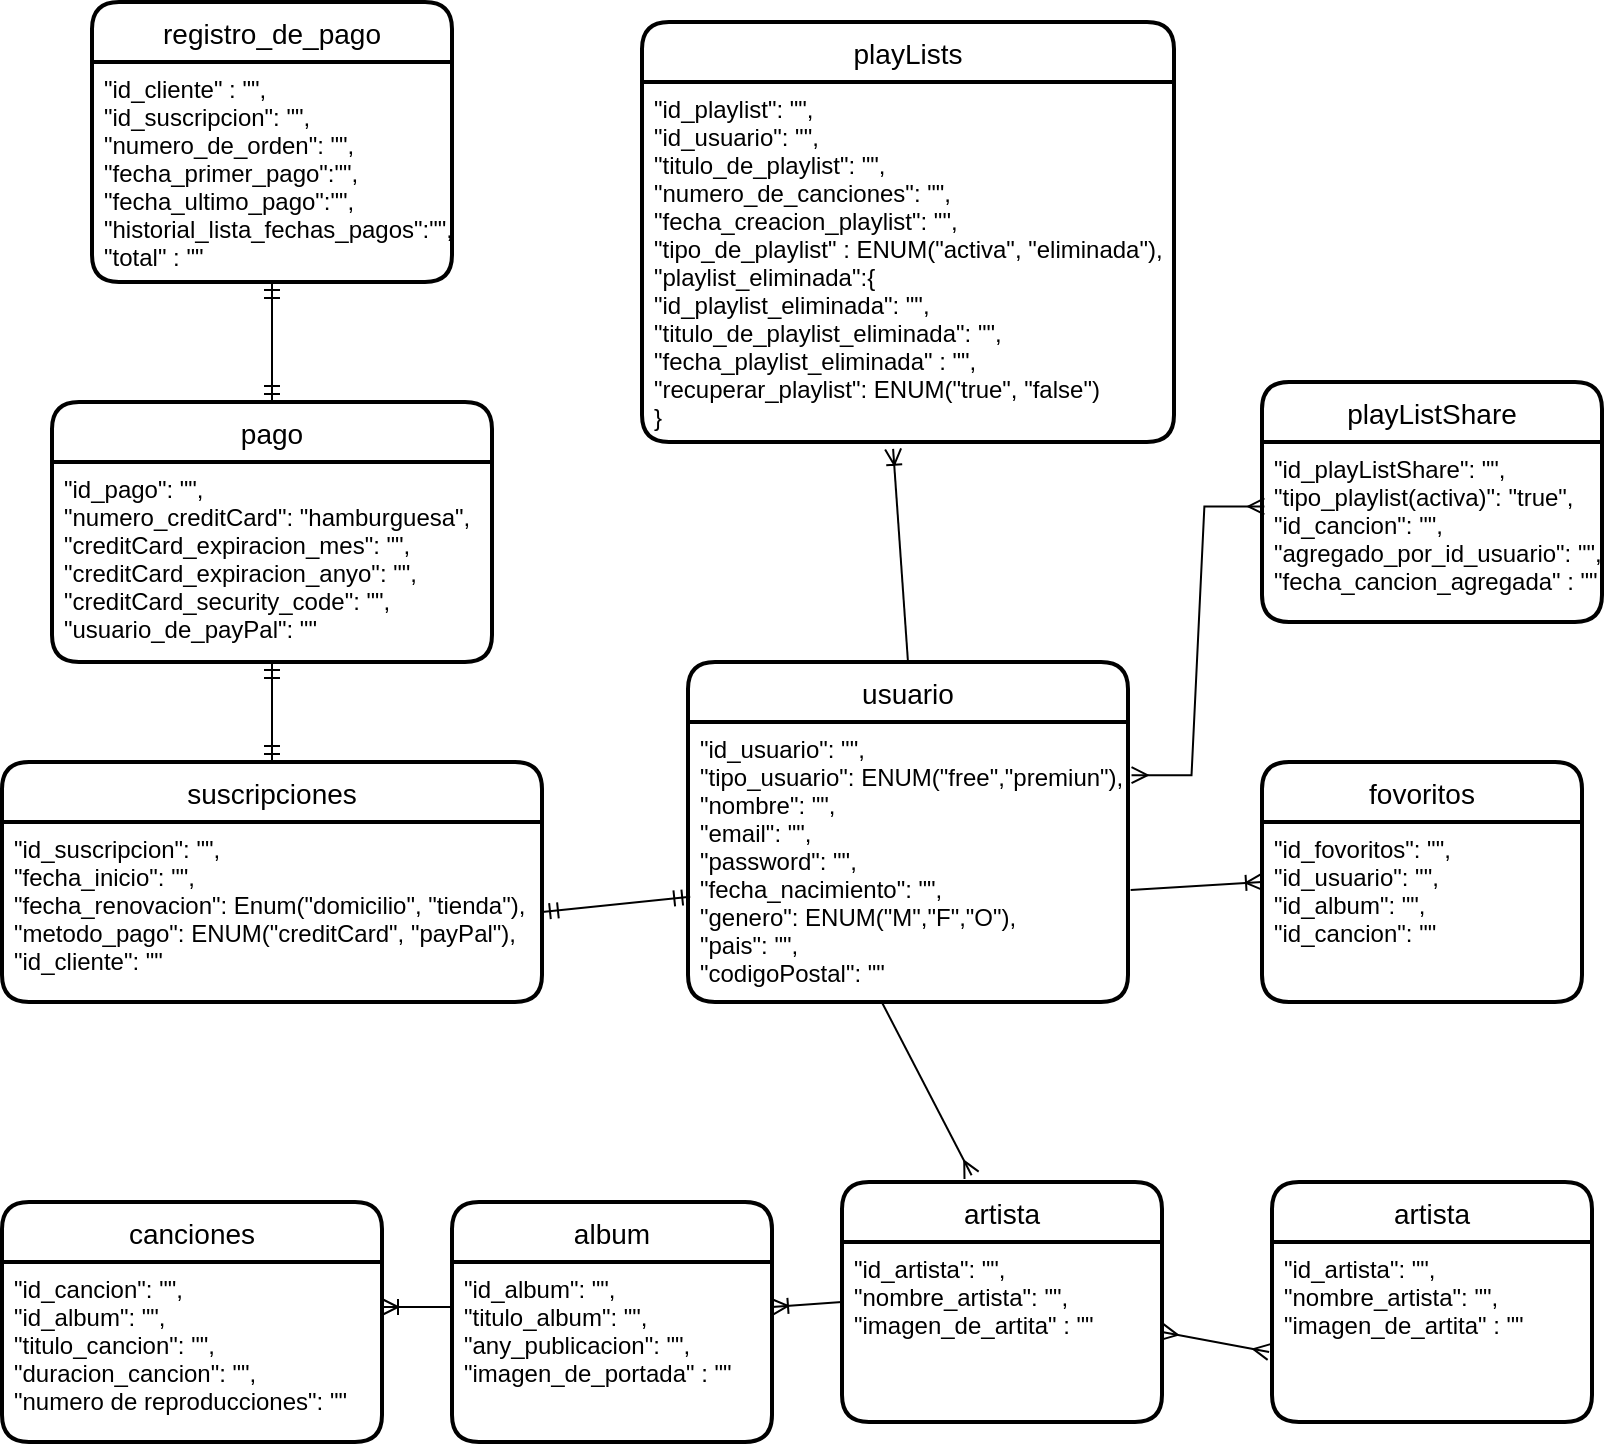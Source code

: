 <mxfile version="20.8.23" type="device"><diagram name="Página-1" id="F81lS2iAIFyvi0ztxPk1"><mxGraphModel dx="1050" dy="541" grid="1" gridSize="10" guides="1" tooltips="1" connect="1" arrows="1" fold="1" page="1" pageScale="1" pageWidth="827" pageHeight="1169" math="0" shadow="0"><root><mxCell id="0"/><mxCell id="1" parent="0"/><mxCell id="kR2FZ_5vele88Jw7MbvY-1" value="usuario" style="swimlane;childLayout=stackLayout;horizontal=1;startSize=30;horizontalStack=0;rounded=1;fontSize=14;fontStyle=0;strokeWidth=2;resizeParent=0;resizeLast=1;shadow=0;dashed=0;align=center;" vertex="1" parent="1"><mxGeometry x="353" y="350" width="220" height="170" as="geometry"/></mxCell><mxCell id="kR2FZ_5vele88Jw7MbvY-17" value="&quot;id_usuario&quot;: &quot;&quot;,&#10;&quot;tipo_usuario&quot;: ENUM(&quot;free&quot;,&quot;premiun&quot;),&#10;&quot;nombre&quot;: &quot;&quot;,&#10;&quot;email&quot;: &quot;&quot;,&#10;&quot;password&quot;: &quot;&quot;,&#10;&quot;fecha_nacimiento&quot;: &quot;&quot;,&#10;&quot;genero&quot;: ENUM(&quot;M&quot;,&quot;F&quot;,&quot;O&quot;),&#10;&quot;pais&quot;: &quot;&quot;,&#10;&quot;codigoPostal&quot;: &quot;&quot;&#10;" style="align=left;strokeColor=none;fillColor=none;spacingLeft=4;fontSize=12;verticalAlign=top;resizable=0;rotatable=0;part=1;" vertex="1" parent="kR2FZ_5vele88Jw7MbvY-1"><mxGeometry y="30" width="220" height="140" as="geometry"/></mxCell><mxCell id="kR2FZ_5vele88Jw7MbvY-3" value="playLists" style="swimlane;childLayout=stackLayout;horizontal=1;startSize=30;horizontalStack=0;rounded=1;fontSize=14;fontStyle=0;strokeWidth=2;resizeParent=0;resizeLast=1;shadow=0;dashed=0;align=center;" vertex="1" parent="1"><mxGeometry x="330" y="30" width="266" height="210" as="geometry"/></mxCell><mxCell id="kR2FZ_5vele88Jw7MbvY-4" value="&quot;id_playlist&quot;: &quot;&quot;,&#10;&quot;id_usuario&quot;: &quot;&quot;,&#10;&quot;titulo_de_playlist&quot;: &quot;&quot;,&#10;&quot;numero_de_canciones&quot;: &quot;&quot;,&#10;&quot;fecha_creacion_playlist&quot;: &quot;&quot;,&#10;&quot;tipo_de_playlist&quot; : ENUM(&quot;activa&quot;, &quot;eliminada&quot;),&#10;&quot;playlist_eliminada&quot;:{&#10;&quot;id_playlist_eliminada&quot;: &quot;&quot;,&#10;&quot;titulo_de_playlist_eliminada&quot;: &quot;&quot;,&#10;&quot;fecha_playlist_eliminada&quot; : &quot;&quot;,&#10;&quot;recuperar_playlist&quot;: ENUM(&quot;true&quot;, &quot;false&quot;)&#10;}" style="align=left;strokeColor=none;fillColor=none;spacingLeft=4;fontSize=12;verticalAlign=top;resizable=0;rotatable=0;part=1;" vertex="1" parent="kR2FZ_5vele88Jw7MbvY-3"><mxGeometry y="30" width="266" height="180" as="geometry"/></mxCell><mxCell id="kR2FZ_5vele88Jw7MbvY-5" value="album" style="swimlane;childLayout=stackLayout;horizontal=1;startSize=30;horizontalStack=0;rounded=1;fontSize=14;fontStyle=0;strokeWidth=2;resizeParent=0;resizeLast=1;shadow=0;dashed=0;align=center;" vertex="1" parent="1"><mxGeometry x="235" y="620" width="160" height="120" as="geometry"/></mxCell><mxCell id="kR2FZ_5vele88Jw7MbvY-6" value="&quot;id_album&quot;: &quot;&quot;,&#10;&quot;titulo_album&quot;: &quot;&quot;,&#10;&quot;any_publicacion&quot;: &quot;&quot;,&#10;&quot;imagen_de_portada&quot; : &quot;&quot;" style="align=left;strokeColor=none;fillColor=none;spacingLeft=4;fontSize=12;verticalAlign=top;resizable=0;rotatable=0;part=1;" vertex="1" parent="kR2FZ_5vele88Jw7MbvY-5"><mxGeometry y="30" width="160" height="90" as="geometry"/></mxCell><mxCell id="kR2FZ_5vele88Jw7MbvY-7" value="canciones" style="swimlane;childLayout=stackLayout;horizontal=1;startSize=30;horizontalStack=0;rounded=1;fontSize=14;fontStyle=0;strokeWidth=2;resizeParent=0;resizeLast=1;shadow=0;dashed=0;align=center;" vertex="1" parent="1"><mxGeometry x="10" y="620" width="190" height="120" as="geometry"/></mxCell><mxCell id="kR2FZ_5vele88Jw7MbvY-8" value="&quot;id_cancion&quot;: &quot;&quot;,&#10;&quot;id_album&quot;: &quot;&quot;,&#10;&quot;titulo_cancion&quot;: &quot;&quot;,&#10;&quot;duracion_cancion&quot;: &quot;&quot;,&#10;&quot;numero de reproducciones&quot;: &quot;&quot;" style="align=left;strokeColor=none;fillColor=none;spacingLeft=4;fontSize=12;verticalAlign=top;resizable=0;rotatable=0;part=1;" vertex="1" parent="kR2FZ_5vele88Jw7MbvY-7"><mxGeometry y="30" width="190" height="90" as="geometry"/></mxCell><mxCell id="kR2FZ_5vele88Jw7MbvY-9" value="playListShare" style="swimlane;childLayout=stackLayout;horizontal=1;startSize=30;horizontalStack=0;rounded=1;fontSize=14;fontStyle=0;strokeWidth=2;resizeParent=0;resizeLast=1;shadow=0;dashed=0;align=center;" vertex="1" parent="1"><mxGeometry x="640" y="210" width="170" height="120" as="geometry"/></mxCell><mxCell id="kR2FZ_5vele88Jw7MbvY-10" value="&quot;id_playListShare&quot;: &quot;&quot;,&#10;&quot;tipo_playlist(activa)&quot;: &quot;true&quot;,&#10;&quot;id_cancion&quot;: &quot;&quot;,&#10;&quot;agregado_por_id_usuario&quot;: &quot;&quot;,&#10;&quot;fecha_cancion_agregada&quot; : &quot;&quot;" style="align=left;strokeColor=none;fillColor=none;spacingLeft=4;fontSize=12;verticalAlign=top;resizable=0;rotatable=0;part=1;" vertex="1" parent="kR2FZ_5vele88Jw7MbvY-9"><mxGeometry y="30" width="170" height="90" as="geometry"/></mxCell><mxCell id="kR2FZ_5vele88Jw7MbvY-11" value="pago" style="swimlane;childLayout=stackLayout;horizontal=1;startSize=30;horizontalStack=0;rounded=1;fontSize=14;fontStyle=0;strokeWidth=2;resizeParent=0;resizeLast=1;shadow=0;dashed=0;align=center;" vertex="1" parent="1"><mxGeometry x="35" y="220" width="220" height="130" as="geometry"/></mxCell><mxCell id="kR2FZ_5vele88Jw7MbvY-12" value="&quot;id_pago&quot;: &quot;&quot;,&#10;&quot;numero_creditCard&quot;: &quot;hamburguesa&quot;,&#10;&quot;creditCard_expiracion_mes&quot;: &quot;&quot;,&#10;&quot;creditCard_expiracion_anyo&quot;: &quot;&quot;,&#10;&quot;creditCard_security_code&quot;: &quot;&quot;,&#10;&quot;usuario_de_payPal&quot;: &quot;&quot;&#10;" style="align=left;strokeColor=none;fillColor=none;spacingLeft=4;fontSize=12;verticalAlign=top;resizable=0;rotatable=0;part=1;" vertex="1" parent="kR2FZ_5vele88Jw7MbvY-11"><mxGeometry y="30" width="220" height="100" as="geometry"/></mxCell><mxCell id="kR2FZ_5vele88Jw7MbvY-13" value="suscripciones" style="swimlane;childLayout=stackLayout;horizontal=1;startSize=30;horizontalStack=0;rounded=1;fontSize=14;fontStyle=0;strokeWidth=2;resizeParent=0;resizeLast=1;shadow=0;dashed=0;align=center;" vertex="1" parent="1"><mxGeometry x="10" y="400" width="270" height="120" as="geometry"/></mxCell><mxCell id="kR2FZ_5vele88Jw7MbvY-14" value="&quot;id_suscripcion&quot;: &quot;&quot;,&#10;&quot;fecha_inicio&quot;: &quot;&quot;,&#10;&quot;fecha_renovacion&quot;: Enum(&quot;domicilio&quot;, &quot;tienda&quot;),&#10;&quot;metodo_pago&quot;: ENUM(&quot;creditCard&quot;, &quot;payPal&quot;),&#10;&quot;id_cliente&quot;: &quot;&quot;&#10;" style="align=left;strokeColor=none;fillColor=none;spacingLeft=4;fontSize=12;verticalAlign=top;resizable=0;rotatable=0;part=1;" vertex="1" parent="kR2FZ_5vele88Jw7MbvY-13"><mxGeometry y="30" width="270" height="90" as="geometry"/></mxCell><mxCell id="kR2FZ_5vele88Jw7MbvY-15" value="registro_de_pago" style="swimlane;childLayout=stackLayout;horizontal=1;startSize=30;horizontalStack=0;rounded=1;fontSize=14;fontStyle=0;strokeWidth=2;resizeParent=0;resizeLast=1;shadow=0;dashed=0;align=center;" vertex="1" parent="1"><mxGeometry x="55" y="20" width="180" height="140" as="geometry"/></mxCell><mxCell id="kR2FZ_5vele88Jw7MbvY-16" value="&quot;id_cliente&quot; : &quot;&quot;,&#10;&quot;id_suscripcion&quot;: &quot;&quot;,&#10;&quot;numero_de_orden&quot;: &quot;&quot;,&#10;&quot;fecha_primer_pago&quot;:&quot;&quot;,&#10;&quot;fecha_ultimo_pago&quot;:&quot;&quot;,&#10;&quot;historial_lista_fechas_pagos&quot;:&quot;&quot;,&#10;&quot;total&quot; : &quot;&quot;" style="align=left;strokeColor=none;fillColor=none;spacingLeft=4;fontSize=12;verticalAlign=top;resizable=0;rotatable=0;part=1;" vertex="1" parent="kR2FZ_5vele88Jw7MbvY-15"><mxGeometry y="30" width="180" height="110" as="geometry"/></mxCell><mxCell id="kR2FZ_5vele88Jw7MbvY-20" value="fovoritos" style="swimlane;childLayout=stackLayout;horizontal=1;startSize=30;horizontalStack=0;rounded=1;fontSize=14;fontStyle=0;strokeWidth=2;resizeParent=0;resizeLast=1;shadow=0;dashed=0;align=center;" vertex="1" parent="1"><mxGeometry x="640" y="400" width="160" height="120" as="geometry"/></mxCell><mxCell id="kR2FZ_5vele88Jw7MbvY-21" value="&quot;id_fovoritos&quot;: &quot;&quot;,&#10;&quot;id_usuario&quot;: &quot;&quot;,&#10;&quot;id_album&quot;: &quot;&quot;,&#10;&quot;id_cancion&quot;: &quot;&quot;&#10;" style="align=left;strokeColor=none;fillColor=none;spacingLeft=4;fontSize=12;verticalAlign=top;resizable=0;rotatable=0;part=1;" vertex="1" parent="kR2FZ_5vele88Jw7MbvY-20"><mxGeometry y="30" width="160" height="90" as="geometry"/></mxCell><mxCell id="kR2FZ_5vele88Jw7MbvY-22" value="artista" style="swimlane;childLayout=stackLayout;horizontal=1;startSize=30;horizontalStack=0;rounded=1;fontSize=14;fontStyle=0;strokeWidth=2;resizeParent=0;resizeLast=1;shadow=0;dashed=0;align=center;" vertex="1" parent="1"><mxGeometry x="430" y="610" width="160" height="120" as="geometry"/></mxCell><mxCell id="kR2FZ_5vele88Jw7MbvY-23" value="&quot;id_artista&quot;: &quot;&quot;,&#10;&quot;nombre_artista&quot;: &quot;&quot;,&#10;&quot;imagen_de_artita&quot; : &quot;&quot;" style="align=left;strokeColor=none;fillColor=none;spacingLeft=4;fontSize=12;verticalAlign=top;resizable=0;rotatable=0;part=1;" vertex="1" parent="kR2FZ_5vele88Jw7MbvY-22"><mxGeometry y="30" width="160" height="90" as="geometry"/></mxCell><mxCell id="kR2FZ_5vele88Jw7MbvY-24" value="" style="fontSize=12;html=1;endArrow=ERoneToMany;rounded=0;exitX=0;exitY=0.25;exitDx=0;exitDy=0;entryX=1;entryY=0.25;entryDx=0;entryDy=0;" edge="1" parent="1" source="kR2FZ_5vele88Jw7MbvY-6" target="kR2FZ_5vele88Jw7MbvY-8"><mxGeometry width="100" height="100" relative="1" as="geometry"><mxPoint x="360" y="480" as="sourcePoint"/><mxPoint x="360" y="547" as="targetPoint"/></mxGeometry></mxCell><mxCell id="kR2FZ_5vele88Jw7MbvY-26" value="" style="fontSize=12;html=1;endArrow=ERmandOne;startArrow=ERmandOne;rounded=0;" edge="1" parent="1" source="kR2FZ_5vele88Jw7MbvY-12" target="kR2FZ_5vele88Jw7MbvY-13"><mxGeometry width="100" height="100" relative="1" as="geometry"><mxPoint x="360" y="380" as="sourcePoint"/><mxPoint x="460" y="280" as="targetPoint"/></mxGeometry></mxCell><mxCell id="kR2FZ_5vele88Jw7MbvY-27" value="" style="fontSize=12;html=1;endArrow=ERmandOne;startArrow=ERmandOne;rounded=0;entryX=0.5;entryY=1;entryDx=0;entryDy=0;exitX=0.5;exitY=0;exitDx=0;exitDy=0;" edge="1" parent="1" source="kR2FZ_5vele88Jw7MbvY-11" target="kR2FZ_5vele88Jw7MbvY-16"><mxGeometry width="100" height="100" relative="1" as="geometry"><mxPoint x="260" y="160" as="sourcePoint"/><mxPoint x="410" y="400" as="targetPoint"/></mxGeometry></mxCell><mxCell id="kR2FZ_5vele88Jw7MbvY-29" value="" style="fontSize=12;html=1;endArrow=ERoneToMany;rounded=0;entryX=1;entryY=0.25;entryDx=0;entryDy=0;exitX=0;exitY=0.5;exitDx=0;exitDy=0;" edge="1" parent="1" source="kR2FZ_5vele88Jw7MbvY-22" target="kR2FZ_5vele88Jw7MbvY-6"><mxGeometry width="100" height="100" relative="1" as="geometry"><mxPoint x="360" y="780" as="sourcePoint"/><mxPoint x="460" y="680" as="targetPoint"/></mxGeometry></mxCell><mxCell id="kR2FZ_5vele88Jw7MbvY-32" value="" style="fontSize=12;html=1;endArrow=ERmany;rounded=0;entryX=0.405;entryY=-0.028;entryDx=0;entryDy=0;entryPerimeter=0;exitX=0.44;exitY=0.999;exitDx=0;exitDy=0;exitPerimeter=0;" edge="1" parent="1" source="kR2FZ_5vele88Jw7MbvY-17" target="kR2FZ_5vele88Jw7MbvY-22"><mxGeometry width="100" height="100" relative="1" as="geometry"><mxPoint x="360" y="480" as="sourcePoint"/><mxPoint x="460" y="380" as="targetPoint"/></mxGeometry></mxCell><mxCell id="kR2FZ_5vele88Jw7MbvY-35" value="" style="fontSize=12;html=1;endArrow=ERoneToMany;rounded=0;entryX=0;entryY=0.333;entryDx=0;entryDy=0;entryPerimeter=0;exitX=1.006;exitY=0.6;exitDx=0;exitDy=0;exitPerimeter=0;" edge="1" parent="1" source="kR2FZ_5vele88Jw7MbvY-17" target="kR2FZ_5vele88Jw7MbvY-21"><mxGeometry width="100" height="100" relative="1" as="geometry"><mxPoint x="360" y="480" as="sourcePoint"/><mxPoint x="460" y="380" as="targetPoint"/></mxGeometry></mxCell><mxCell id="kR2FZ_5vele88Jw7MbvY-38" value="" style="fontSize=12;html=1;endArrow=ERoneToMany;rounded=0;entryX=0.472;entryY=1.019;entryDx=0;entryDy=0;entryPerimeter=0;exitX=0.5;exitY=0;exitDx=0;exitDy=0;" edge="1" parent="1" source="kR2FZ_5vele88Jw7MbvY-1" target="kR2FZ_5vele88Jw7MbvY-4"><mxGeometry width="100" height="100" relative="1" as="geometry"><mxPoint x="463" y="300" as="sourcePoint"/><mxPoint x="470" y="280" as="targetPoint"/></mxGeometry></mxCell><mxCell id="kR2FZ_5vele88Jw7MbvY-39" value="" style="fontSize=12;html=1;endArrow=ERmandOne;startArrow=ERmandOne;rounded=0;exitX=1;exitY=0.5;exitDx=0;exitDy=0;entryX=0.005;entryY=0.624;entryDx=0;entryDy=0;entryPerimeter=0;" edge="1" parent="1" source="kR2FZ_5vele88Jw7MbvY-14" target="kR2FZ_5vele88Jw7MbvY-17"><mxGeometry width="100" height="100" relative="1" as="geometry"><mxPoint x="360" y="480" as="sourcePoint"/><mxPoint x="460" y="380" as="targetPoint"/></mxGeometry></mxCell><mxCell id="kR2FZ_5vele88Jw7MbvY-40" value="artista" style="swimlane;childLayout=stackLayout;horizontal=1;startSize=30;horizontalStack=0;rounded=1;fontSize=14;fontStyle=0;strokeWidth=2;resizeParent=0;resizeLast=1;shadow=0;dashed=0;align=center;" vertex="1" parent="1"><mxGeometry x="645" y="610" width="160" height="120" as="geometry"/></mxCell><mxCell id="kR2FZ_5vele88Jw7MbvY-41" value="&quot;id_artista&quot;: &quot;&quot;,&#10;&quot;nombre_artista&quot;: &quot;&quot;,&#10;&quot;imagen_de_artita&quot; : &quot;&quot;" style="align=left;strokeColor=none;fillColor=none;spacingLeft=4;fontSize=12;verticalAlign=top;resizable=0;rotatable=0;part=1;" vertex="1" parent="kR2FZ_5vele88Jw7MbvY-40"><mxGeometry y="30" width="160" height="90" as="geometry"/></mxCell><mxCell id="kR2FZ_5vele88Jw7MbvY-43" value="" style="fontSize=12;html=1;endArrow=ERmany;startArrow=ERmany;rounded=0;exitX=1;exitY=0.5;exitDx=0;exitDy=0;entryX=-0.009;entryY=0.611;entryDx=0;entryDy=0;entryPerimeter=0;" edge="1" parent="1" source="kR2FZ_5vele88Jw7MbvY-23" target="kR2FZ_5vele88Jw7MbvY-41"><mxGeometry width="100" height="100" relative="1" as="geometry"><mxPoint x="360" y="580" as="sourcePoint"/><mxPoint x="460" y="480" as="targetPoint"/></mxGeometry></mxCell><mxCell id="kR2FZ_5vele88Jw7MbvY-44" value="" style="edgeStyle=entityRelationEdgeStyle;fontSize=12;html=1;endArrow=ERmany;startArrow=ERmany;rounded=0;entryX=0.007;entryY=0.358;entryDx=0;entryDy=0;entryPerimeter=0;exitX=1.008;exitY=0.19;exitDx=0;exitDy=0;exitPerimeter=0;" edge="1" parent="1" source="kR2FZ_5vele88Jw7MbvY-17" target="kR2FZ_5vele88Jw7MbvY-10"><mxGeometry width="100" height="100" relative="1" as="geometry"><mxPoint x="360" y="380" as="sourcePoint"/><mxPoint x="460" y="280" as="targetPoint"/></mxGeometry></mxCell></root></mxGraphModel></diagram></mxfile>